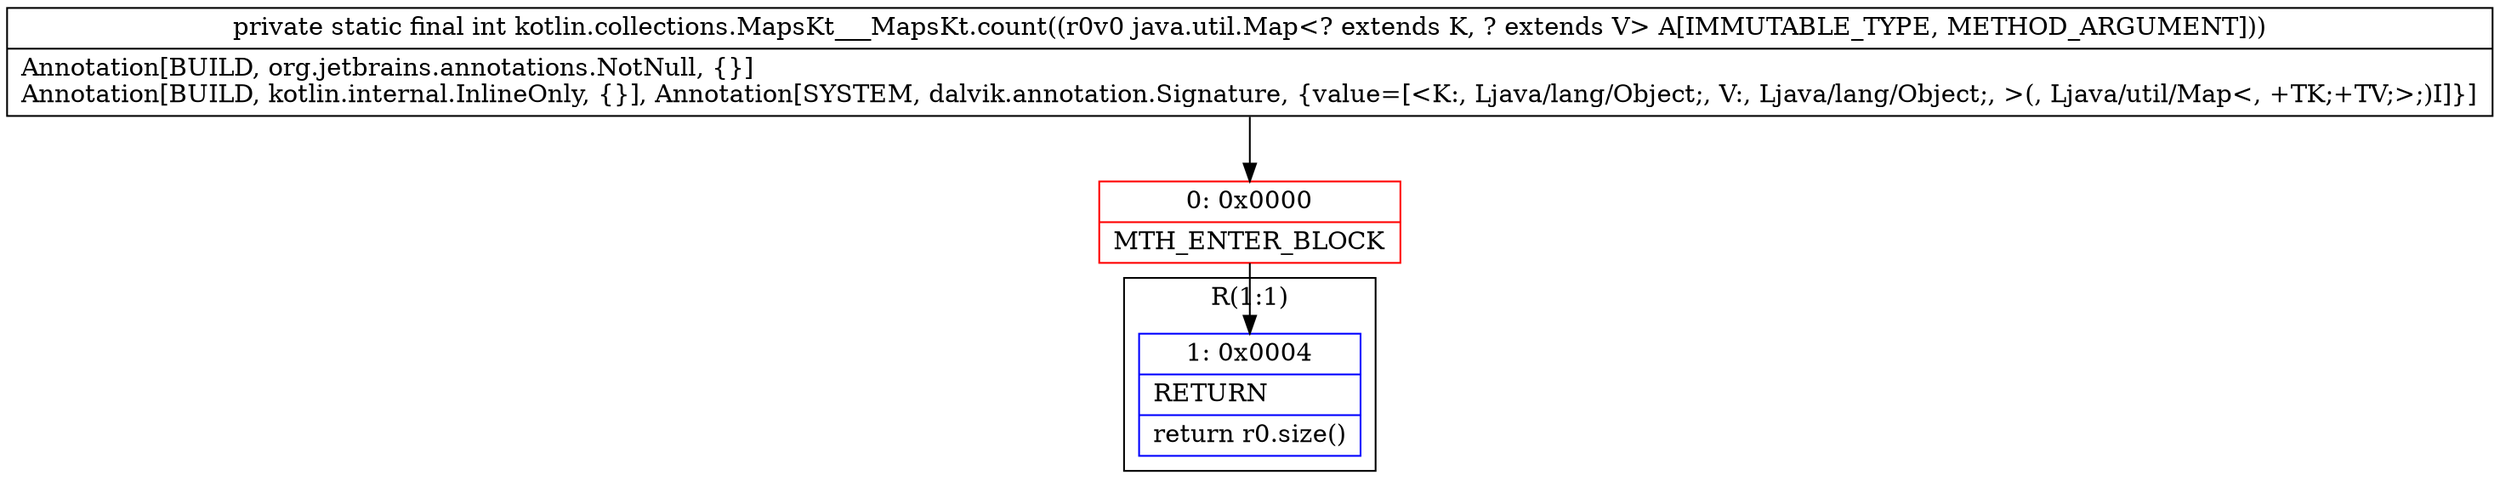 digraph "CFG forkotlin.collections.MapsKt___MapsKt.count(Ljava\/util\/Map;)I" {
subgraph cluster_Region_569830184 {
label = "R(1:1)";
node [shape=record,color=blue];
Node_1 [shape=record,label="{1\:\ 0x0004|RETURN\l|return r0.size()\l}"];
}
Node_0 [shape=record,color=red,label="{0\:\ 0x0000|MTH_ENTER_BLOCK\l}"];
MethodNode[shape=record,label="{private static final int kotlin.collections.MapsKt___MapsKt.count((r0v0 java.util.Map\<? extends K, ? extends V\> A[IMMUTABLE_TYPE, METHOD_ARGUMENT]))  | Annotation[BUILD, org.jetbrains.annotations.NotNull, \{\}]\lAnnotation[BUILD, kotlin.internal.InlineOnly, \{\}], Annotation[SYSTEM, dalvik.annotation.Signature, \{value=[\<K:, Ljava\/lang\/Object;, V:, Ljava\/lang\/Object;, \>(, Ljava\/util\/Map\<, +TK;+TV;\>;)I]\}]\l}"];
MethodNode -> Node_0;
Node_0 -> Node_1;
}

